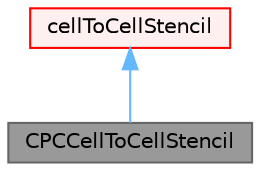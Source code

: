 digraph "CPCCellToCellStencil"
{
 // LATEX_PDF_SIZE
  bgcolor="transparent";
  edge [fontname=Helvetica,fontsize=10,labelfontname=Helvetica,labelfontsize=10];
  node [fontname=Helvetica,fontsize=10,shape=box,height=0.2,width=0.4];
  Node1 [id="Node000001",label="CPCCellToCellStencil",height=0.2,width=0.4,color="gray40", fillcolor="grey60", style="filled", fontcolor="black",tooltip=" "];
  Node2 -> Node1 [id="edge1_Node000001_Node000002",dir="back",color="steelblue1",style="solid",tooltip=" "];
  Node2 [id="Node000002",label="cellToCellStencil",height=0.2,width=0.4,color="red", fillcolor="#FFF0F0", style="filled",URL="$classFoam_1_1cellToCellStencil.html",tooltip="baseclass for extended cell centred addressing. Contains per cell a list of neighbouring cells and/or..."];
}
